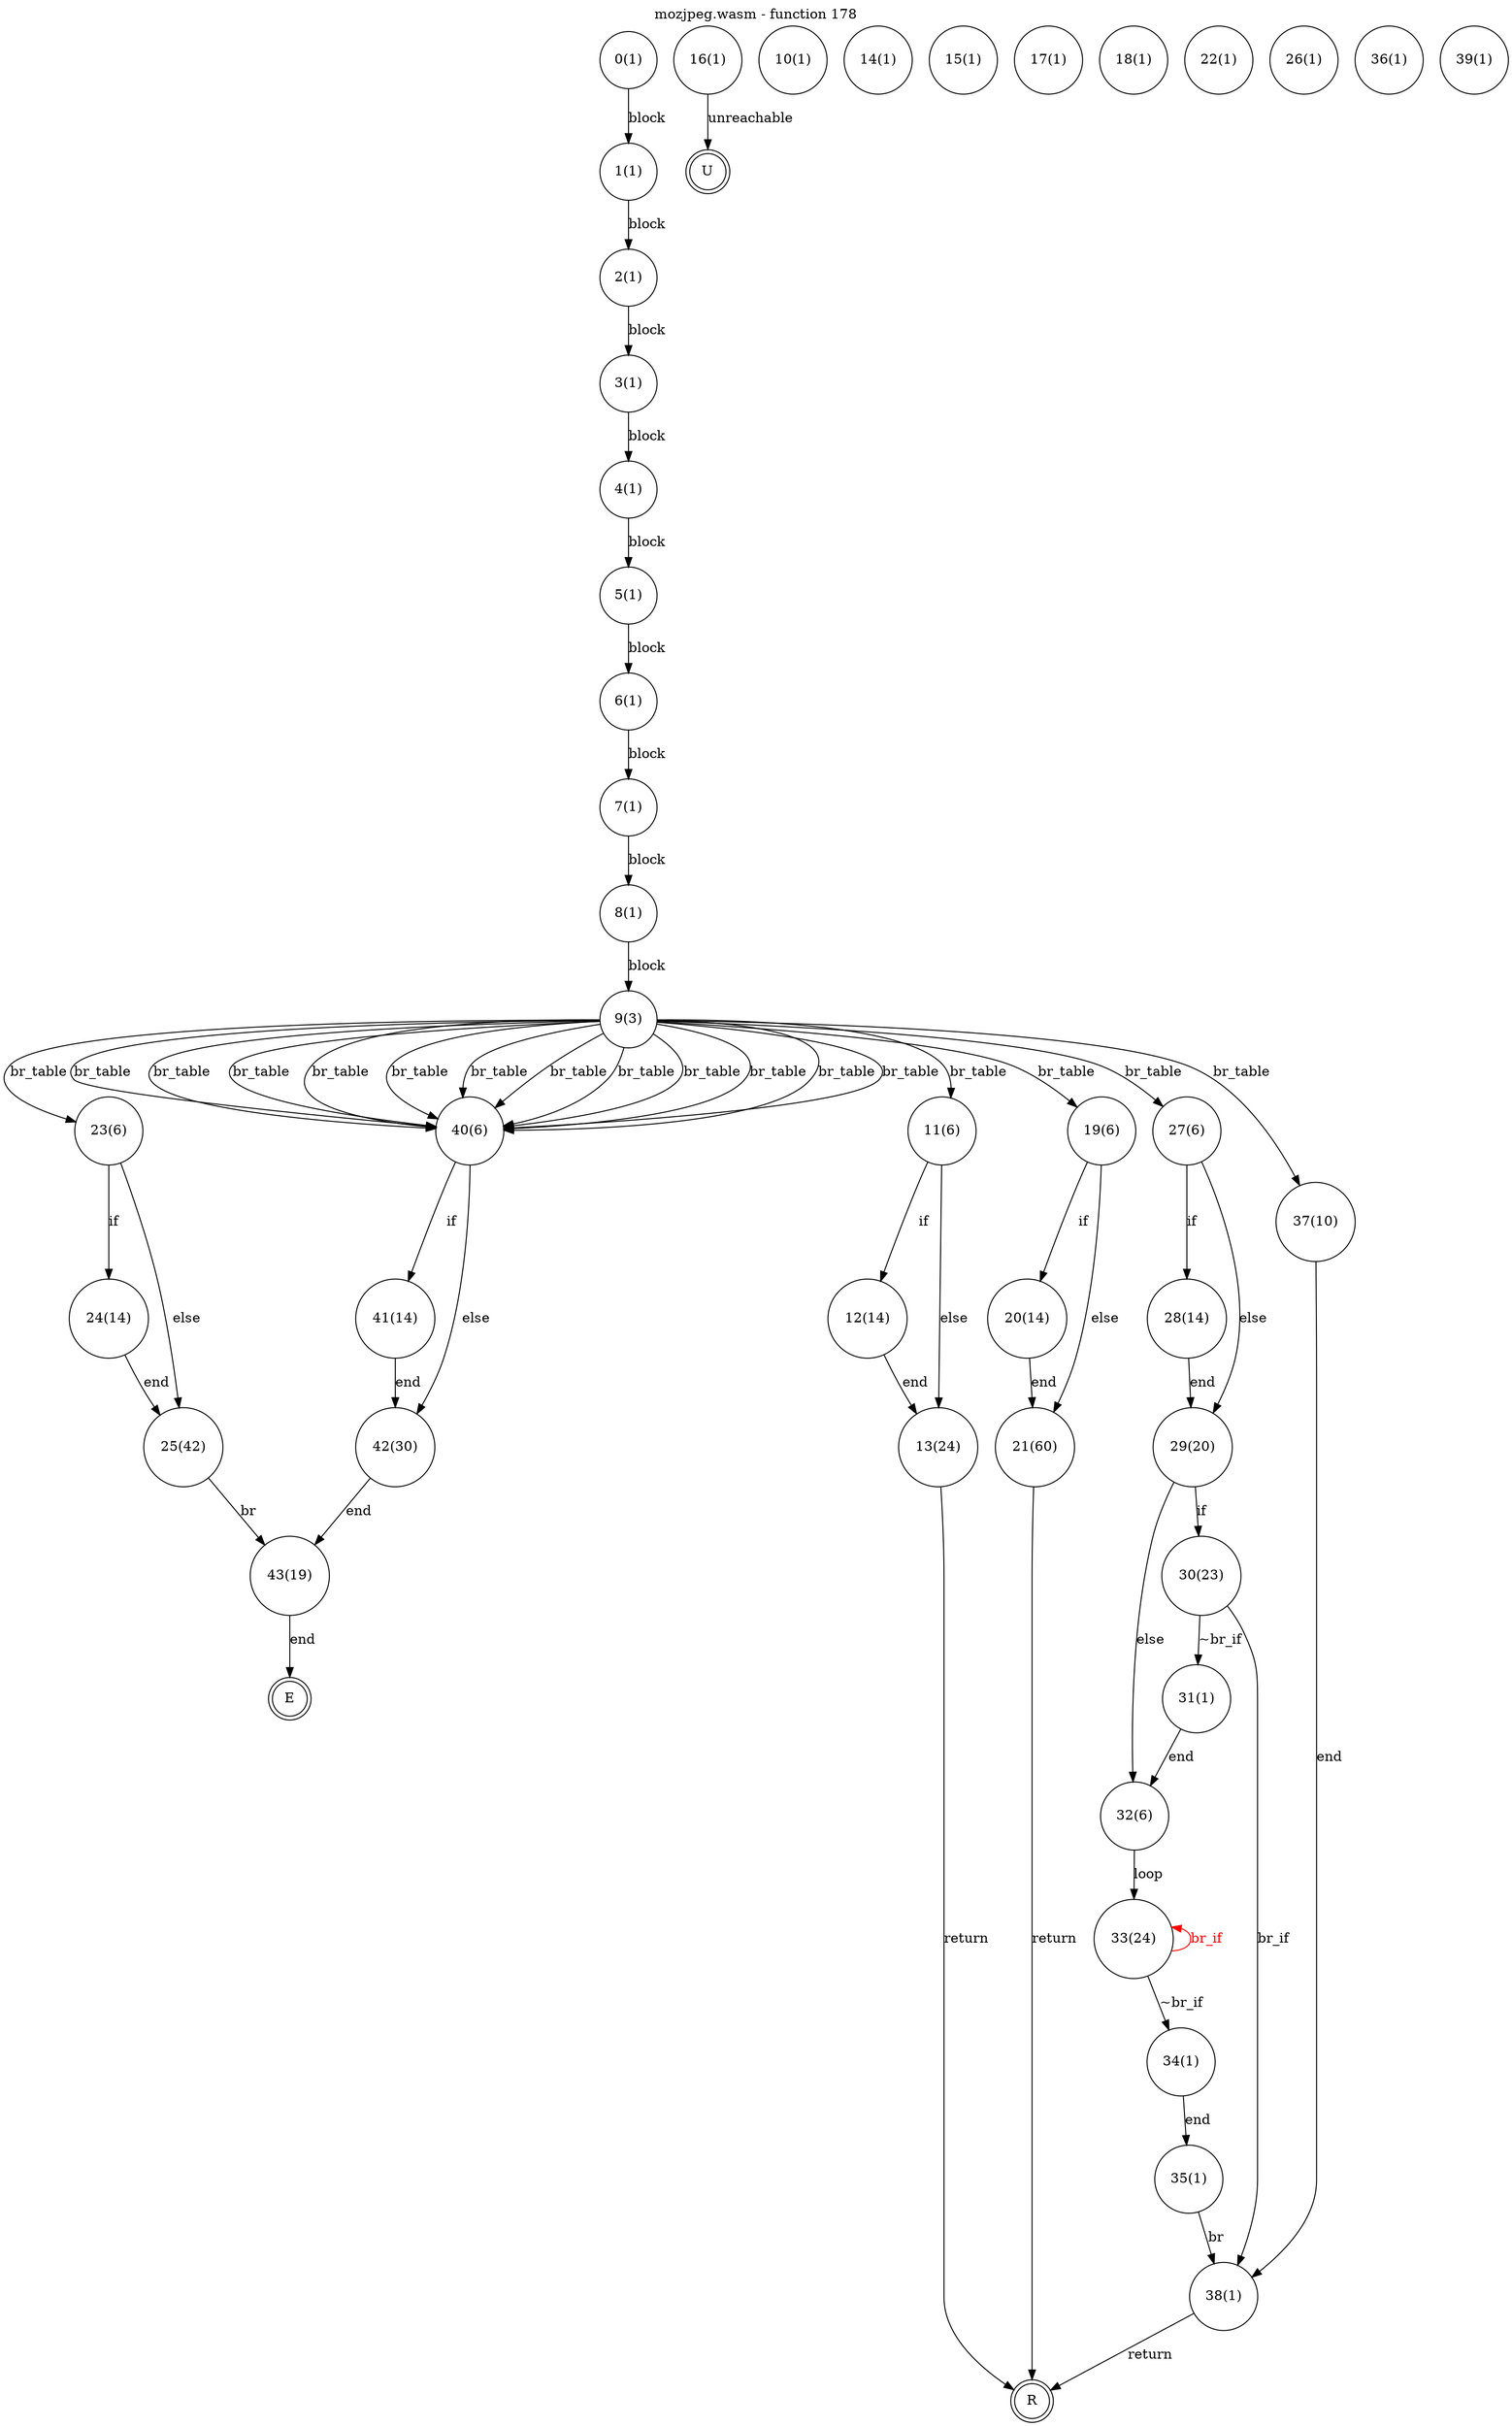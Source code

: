 digraph finite_state_machine {
    label = "mozjpeg.wasm - function 178"
    labelloc =  t
    labelfontsize = 16
    labelfontcolor = black
    labelfontname = "Helvetica"
    node [shape = doublecircle]; E U R ;
node [shape=circle, fontcolor=black, style="", label="0(1)"]0
node [shape=circle, fontcolor=black, style="", label="1(1)"]1
node [shape=circle, fontcolor=black, style="", label="2(1)"]2
node [shape=circle, fontcolor=black, style="", label="3(1)"]3
node [shape=circle, fontcolor=black, style="", label="4(1)"]4
node [shape=circle, fontcolor=black, style="", label="5(1)"]5
node [shape=circle, fontcolor=black, style="", label="6(1)"]6
node [shape=circle, fontcolor=black, style="", label="7(1)"]7
node [shape=circle, fontcolor=black, style="", label="8(1)"]8
node [shape=circle, fontcolor=black, style="", label="9(3)"]9
node [shape=circle, fontcolor=black, style="", label="10(1)"]10
node [shape=circle, fontcolor=black, style="", label="11(6)"]11
node [shape=circle, fontcolor=black, style="", label="12(14)"]12
node [shape=circle, fontcolor=black, style="", label="13(24)"]13
node [shape=circle, fontcolor=black, style="", label="14(1)"]14
node [shape=circle, fontcolor=black, style="", label="15(1)"]15
node [shape=circle, fontcolor=black, style="", label="16(1)"]16
node [shape=circle, fontcolor=black, style="", label="17(1)"]17
node [shape=circle, fontcolor=black, style="", label="18(1)"]18
node [shape=circle, fontcolor=black, style="", label="19(6)"]19
node [shape=circle, fontcolor=black, style="", label="20(14)"]20
node [shape=circle, fontcolor=black, style="", label="21(60)"]21
node [shape=circle, fontcolor=black, style="", label="22(1)"]22
node [shape=circle, fontcolor=black, style="", label="23(6)"]23
node [shape=circle, fontcolor=black, style="", label="24(14)"]24
node [shape=circle, fontcolor=black, style="", label="25(42)"]25
node [shape=circle, fontcolor=black, style="", label="26(1)"]26
node [shape=circle, fontcolor=black, style="", label="27(6)"]27
node [shape=circle, fontcolor=black, style="", label="28(14)"]28
node [shape=circle, fontcolor=black, style="", label="29(20)"]29
node [shape=circle, fontcolor=black, style="", label="30(23)"]30
node [shape=circle, fontcolor=black, style="", label="31(1)"]31
node [shape=circle, fontcolor=black, style="", label="32(6)"]32
node [shape=circle, fontcolor=black, style="", label="33(24)"]33
node [shape=circle, fontcolor=black, style="", label="34(1)"]34
node [shape=circle, fontcolor=black, style="", label="35(1)"]35
node [shape=circle, fontcolor=black, style="", label="36(1)"]36
node [shape=circle, fontcolor=black, style="", label="37(10)"]37
node [shape=circle, fontcolor=black, style="", label="38(1)"]38
node [shape=circle, fontcolor=black, style="", label="39(1)"]39
node [shape=circle, fontcolor=black, style="", label="40(6)"]40
node [shape=circle, fontcolor=black, style="", label="41(14)"]41
node [shape=circle, fontcolor=black, style="", label="42(30)"]42
node [shape=circle, fontcolor=black, style="", label="43(19)"]43
node [shape=circle, fontcolor=black, style="", label="E"]E
node [shape=circle, fontcolor=black, style="", label="R"]R
node [shape=circle, fontcolor=black, style="", label="U"]U
    0 -> 1[label="block"];
    1 -> 2[label="block"];
    2 -> 3[label="block"];
    3 -> 4[label="block"];
    4 -> 5[label="block"];
    5 -> 6[label="block"];
    6 -> 7[label="block"];
    7 -> 8[label="block"];
    8 -> 9[label="block"];
    9 -> 27[label="br_table"];
    9 -> 11[label="br_table"];
    9 -> 40[label="br_table"];
    9 -> 40[label="br_table"];
    9 -> 19[label="br_table"];
    9 -> 23[label="br_table"];
    9 -> 40[label="br_table"];
    9 -> 40[label="br_table"];
    9 -> 40[label="br_table"];
    9 -> 40[label="br_table"];
    9 -> 40[label="br_table"];
    9 -> 40[label="br_table"];
    9 -> 40[label="br_table"];
    9 -> 40[label="br_table"];
    9 -> 40[label="br_table"];
    9 -> 40[label="br_table"];
    9 -> 37[label="br_table"];
    11 -> 12[label="if"];
    11 -> 13[label="else"];
    12 -> 13[label="end"];
    13 -> R[label="return"];
    16 -> U[label="unreachable"];
    19 -> 20[label="if"];
    19 -> 21[label="else"];
    20 -> 21[label="end"];
    21 -> R[label="return"];
    23 -> 24[label="if"];
    23 -> 25[label="else"];
    24 -> 25[label="end"];
    25 -> 43[label="br"];
    27 -> 28[label="if"];
    27 -> 29[label="else"];
    28 -> 29[label="end"];
    29 -> 30[label="if"];
    29 -> 32[label="else"];
    30 -> 31[label="~br_if"];
    30 -> 38[label="br_if"];
    31 -> 32[label="end"];
    32 -> 33[label="loop"];
    33 -> 34[label="~br_if"];
    33 -> 33[color="red" dir=back fontcolor="red" label="br_if"];
    34 -> 35[label="end"];
    35 -> 38[label="br"];
    37 -> 38[label="end"];
    38 -> R[label="return"];
    40 -> 41[label="if"];
    40 -> 42[label="else"];
    41 -> 42[label="end"];
    42 -> 43[label="end"];
    43 -> E[label="end"];
}
